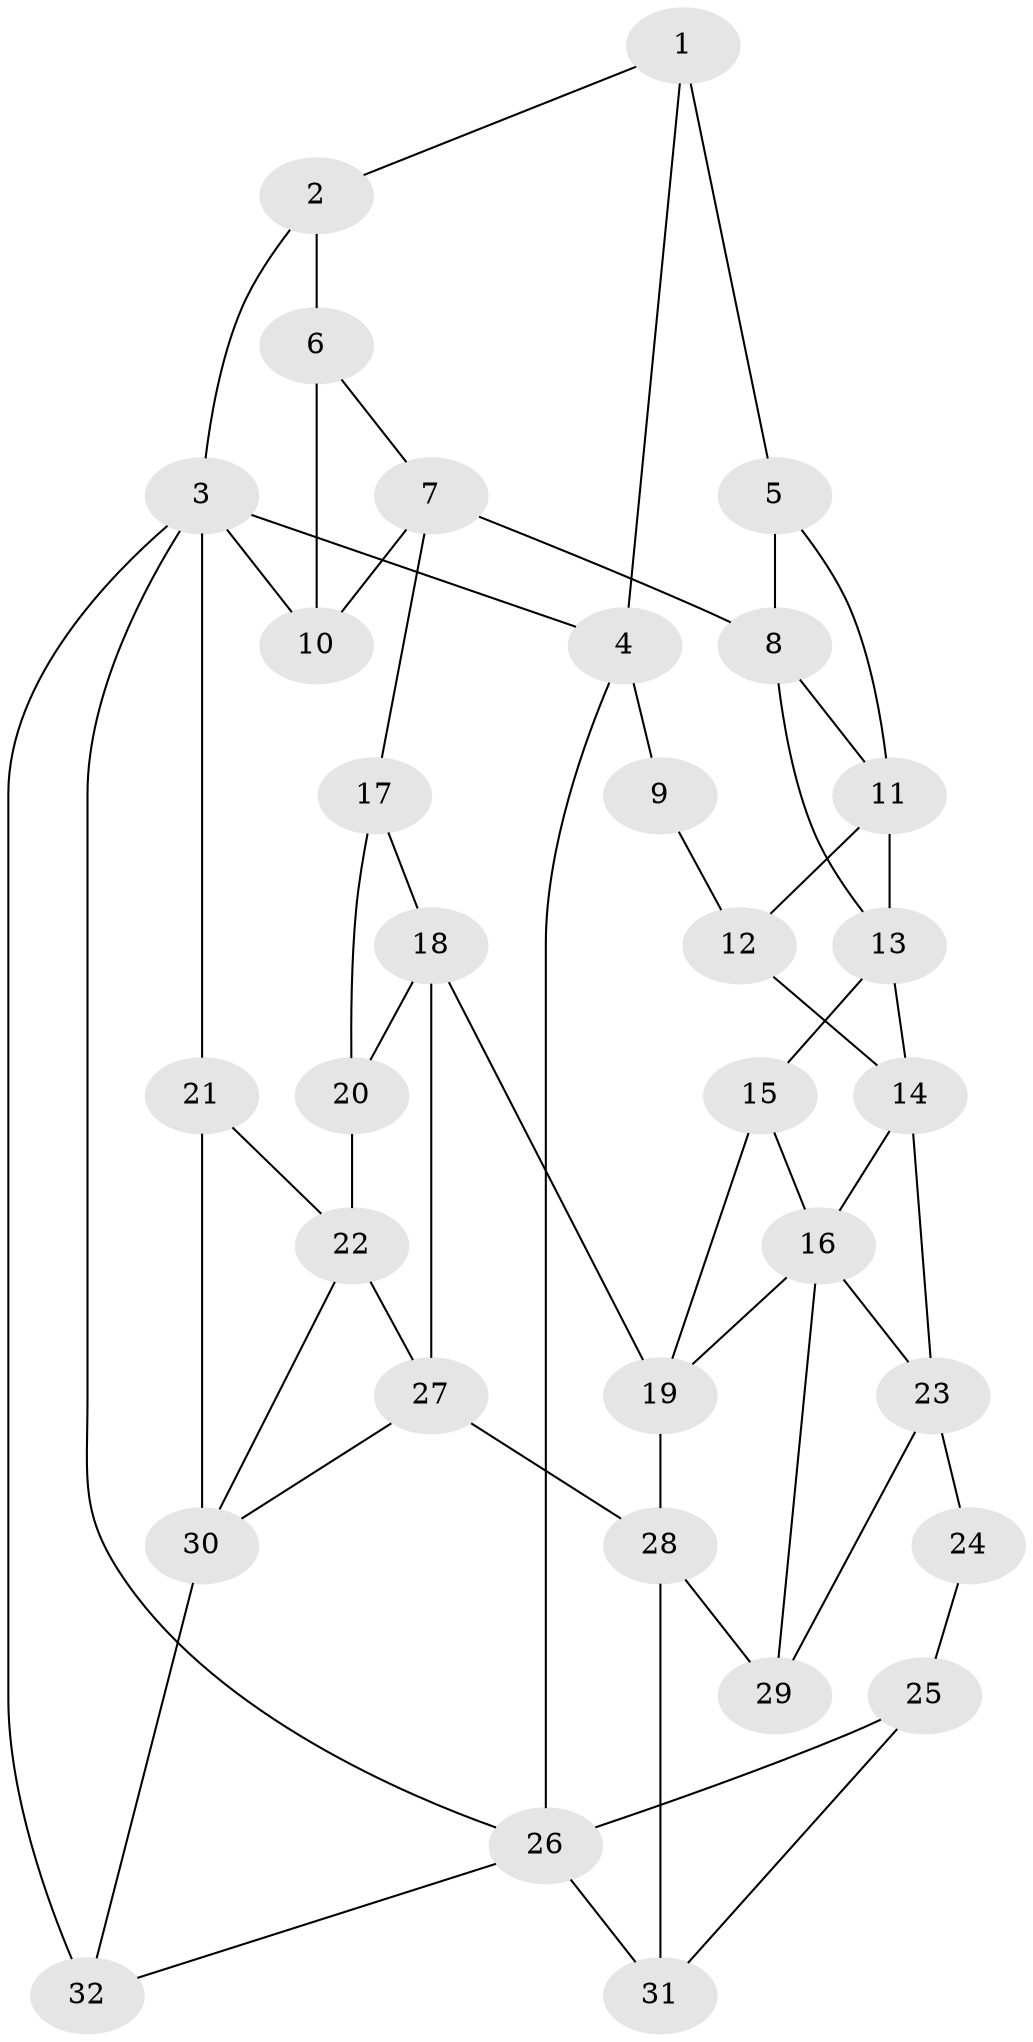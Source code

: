 // original degree distribution, {3: 0.04, 4: 0.22, 6: 0.24, 5: 0.5}
// Generated by graph-tools (version 1.1) at 2025/54/03/04/25 22:54:41]
// undirected, 32 vertices, 57 edges
graph export_dot {
  node [color=gray90,style=filled];
  1;
  2;
  3;
  4;
  5;
  6;
  7;
  8;
  9;
  10;
  11;
  12;
  13;
  14;
  15;
  16;
  17;
  18;
  19;
  20;
  21;
  22;
  23;
  24;
  25;
  26;
  27;
  28;
  29;
  30;
  31;
  32;
  1 -- 2 [weight=1.0];
  1 -- 4 [weight=1.0];
  1 -- 5 [weight=2.0];
  2 -- 3 [weight=1.0];
  2 -- 6 [weight=2.0];
  3 -- 4 [weight=1.0];
  3 -- 10 [weight=2.0];
  3 -- 21 [weight=1.0];
  3 -- 26 [weight=1.0];
  3 -- 32 [weight=1.0];
  4 -- 9 [weight=2.0];
  4 -- 26 [weight=1.0];
  5 -- 8 [weight=1.0];
  5 -- 11 [weight=2.0];
  6 -- 7 [weight=1.0];
  6 -- 10 [weight=2.0];
  7 -- 8 [weight=2.0];
  7 -- 10 [weight=1.0];
  7 -- 17 [weight=2.0];
  8 -- 11 [weight=1.0];
  8 -- 13 [weight=2.0];
  9 -- 12 [weight=1.0];
  11 -- 12 [weight=2.0];
  11 -- 13 [weight=1.0];
  12 -- 14 [weight=1.0];
  13 -- 14 [weight=1.0];
  13 -- 15 [weight=1.0];
  14 -- 16 [weight=1.0];
  14 -- 23 [weight=2.0];
  15 -- 16 [weight=1.0];
  15 -- 19 [weight=1.0];
  16 -- 19 [weight=1.0];
  16 -- 23 [weight=1.0];
  16 -- 29 [weight=2.0];
  17 -- 18 [weight=1.0];
  17 -- 20 [weight=3.0];
  18 -- 19 [weight=1.0];
  18 -- 20 [weight=1.0];
  18 -- 27 [weight=1.0];
  19 -- 28 [weight=1.0];
  20 -- 22 [weight=2.0];
  21 -- 22 [weight=1.0];
  21 -- 30 [weight=2.0];
  22 -- 27 [weight=1.0];
  22 -- 30 [weight=1.0];
  23 -- 24 [weight=2.0];
  23 -- 29 [weight=1.0];
  24 -- 25 [weight=2.0];
  25 -- 26 [weight=2.0];
  25 -- 31 [weight=2.0];
  26 -- 31 [weight=1.0];
  26 -- 32 [weight=1.0];
  27 -- 28 [weight=2.0];
  27 -- 30 [weight=1.0];
  28 -- 29 [weight=1.0];
  28 -- 31 [weight=2.0];
  30 -- 32 [weight=2.0];
}
